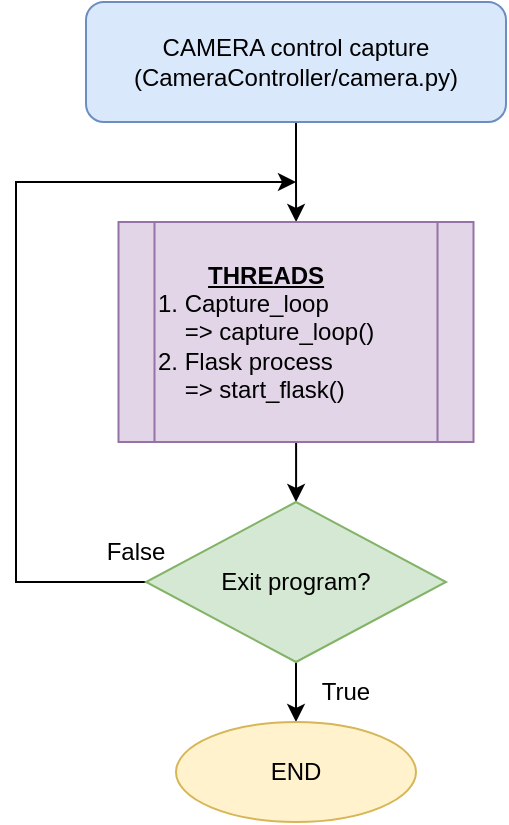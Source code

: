<mxfile version="26.2.12">
  <diagram name="Page-1" id="fjMnKVXNaGP6IjeG0Aw4">
    <mxGraphModel dx="948" dy="2229" grid="1" gridSize="10" guides="1" tooltips="1" connect="1" arrows="1" fold="1" page="1" pageScale="1" pageWidth="850" pageHeight="1100" math="0" shadow="0">
      <root>
        <mxCell id="0" />
        <mxCell id="1" parent="0" />
        <mxCell id="NKiWoUgMI4WtK5r3R0fM-1" style="edgeStyle=orthogonalEdgeStyle;rounded=0;orthogonalLoop=1;jettySize=auto;html=1;" edge="1" parent="1" source="NKiWoUgMI4WtK5r3R0fM-2" target="NKiWoUgMI4WtK5r3R0fM-4">
          <mxGeometry relative="1" as="geometry" />
        </mxCell>
        <mxCell id="NKiWoUgMI4WtK5r3R0fM-2" value="CAMERA control capture&lt;div&gt;(CameraController/camera.py)&lt;/div&gt;" style="rounded=1;whiteSpace=wrap;html=1;fillColor=#dae8fc;strokeColor=#6c8ebf;" vertex="1" parent="1">
          <mxGeometry x="295" y="670" width="210" height="60" as="geometry" />
        </mxCell>
        <mxCell id="NKiWoUgMI4WtK5r3R0fM-3" style="edgeStyle=orthogonalEdgeStyle;rounded=0;orthogonalLoop=1;jettySize=auto;html=1;" edge="1" parent="1" source="NKiWoUgMI4WtK5r3R0fM-4" target="NKiWoUgMI4WtK5r3R0fM-7">
          <mxGeometry relative="1" as="geometry" />
        </mxCell>
        <mxCell id="NKiWoUgMI4WtK5r3R0fM-4" value="&lt;div style=&quot;text-align: center;&quot;&gt;&lt;b&gt;&lt;u&gt;THREADS&lt;/u&gt;&lt;/b&gt;&lt;/div&gt;1. Capture_loop&lt;div&gt;&amp;nbsp; &amp;nbsp; =&amp;gt; capture_loop()&lt;div&gt;2. Flask process&lt;/div&gt;&lt;div&gt;&amp;nbsp; &amp;nbsp; =&amp;gt; start_flask()&lt;/div&gt;&lt;/div&gt;" style="shape=process;whiteSpace=wrap;html=1;backgroundOutline=1;align=left;fillColor=#e1d5e7;strokeColor=#9673a6;" vertex="1" parent="1">
          <mxGeometry x="311.25" y="780" width="177.5" height="110" as="geometry" />
        </mxCell>
        <mxCell id="NKiWoUgMI4WtK5r3R0fM-5" style="edgeStyle=orthogonalEdgeStyle;rounded=0;orthogonalLoop=1;jettySize=auto;html=1;entryX=0.5;entryY=0;entryDx=0;entryDy=0;" edge="1" parent="1" source="NKiWoUgMI4WtK5r3R0fM-7" target="NKiWoUgMI4WtK5r3R0fM-8">
          <mxGeometry relative="1" as="geometry" />
        </mxCell>
        <mxCell id="NKiWoUgMI4WtK5r3R0fM-6" style="edgeStyle=orthogonalEdgeStyle;rounded=0;orthogonalLoop=1;jettySize=auto;html=1;" edge="1" parent="1" source="NKiWoUgMI4WtK5r3R0fM-7">
          <mxGeometry relative="1" as="geometry">
            <mxPoint x="400" y="760" as="targetPoint" />
            <Array as="points">
              <mxPoint x="260" y="960" />
              <mxPoint x="260" y="760" />
            </Array>
          </mxGeometry>
        </mxCell>
        <mxCell id="NKiWoUgMI4WtK5r3R0fM-7" value="Exit program?" style="rhombus;whiteSpace=wrap;html=1;fillColor=#d5e8d4;strokeColor=#82b366;" vertex="1" parent="1">
          <mxGeometry x="325" y="920" width="150" height="80" as="geometry" />
        </mxCell>
        <mxCell id="NKiWoUgMI4WtK5r3R0fM-8" value="END" style="ellipse;whiteSpace=wrap;html=1;fillColor=#fff2cc;strokeColor=#d6b656;" vertex="1" parent="1">
          <mxGeometry x="340" y="1030" width="120" height="50" as="geometry" />
        </mxCell>
        <mxCell id="NKiWoUgMI4WtK5r3R0fM-9" value="True" style="text;html=1;align=center;verticalAlign=middle;whiteSpace=wrap;rounded=0;" vertex="1" parent="1">
          <mxGeometry x="395" y="1000" width="60" height="30" as="geometry" />
        </mxCell>
        <mxCell id="NKiWoUgMI4WtK5r3R0fM-10" value="False" style="text;html=1;align=center;verticalAlign=middle;whiteSpace=wrap;rounded=0;" vertex="1" parent="1">
          <mxGeometry x="290" y="930" width="60" height="30" as="geometry" />
        </mxCell>
      </root>
    </mxGraphModel>
  </diagram>
</mxfile>
